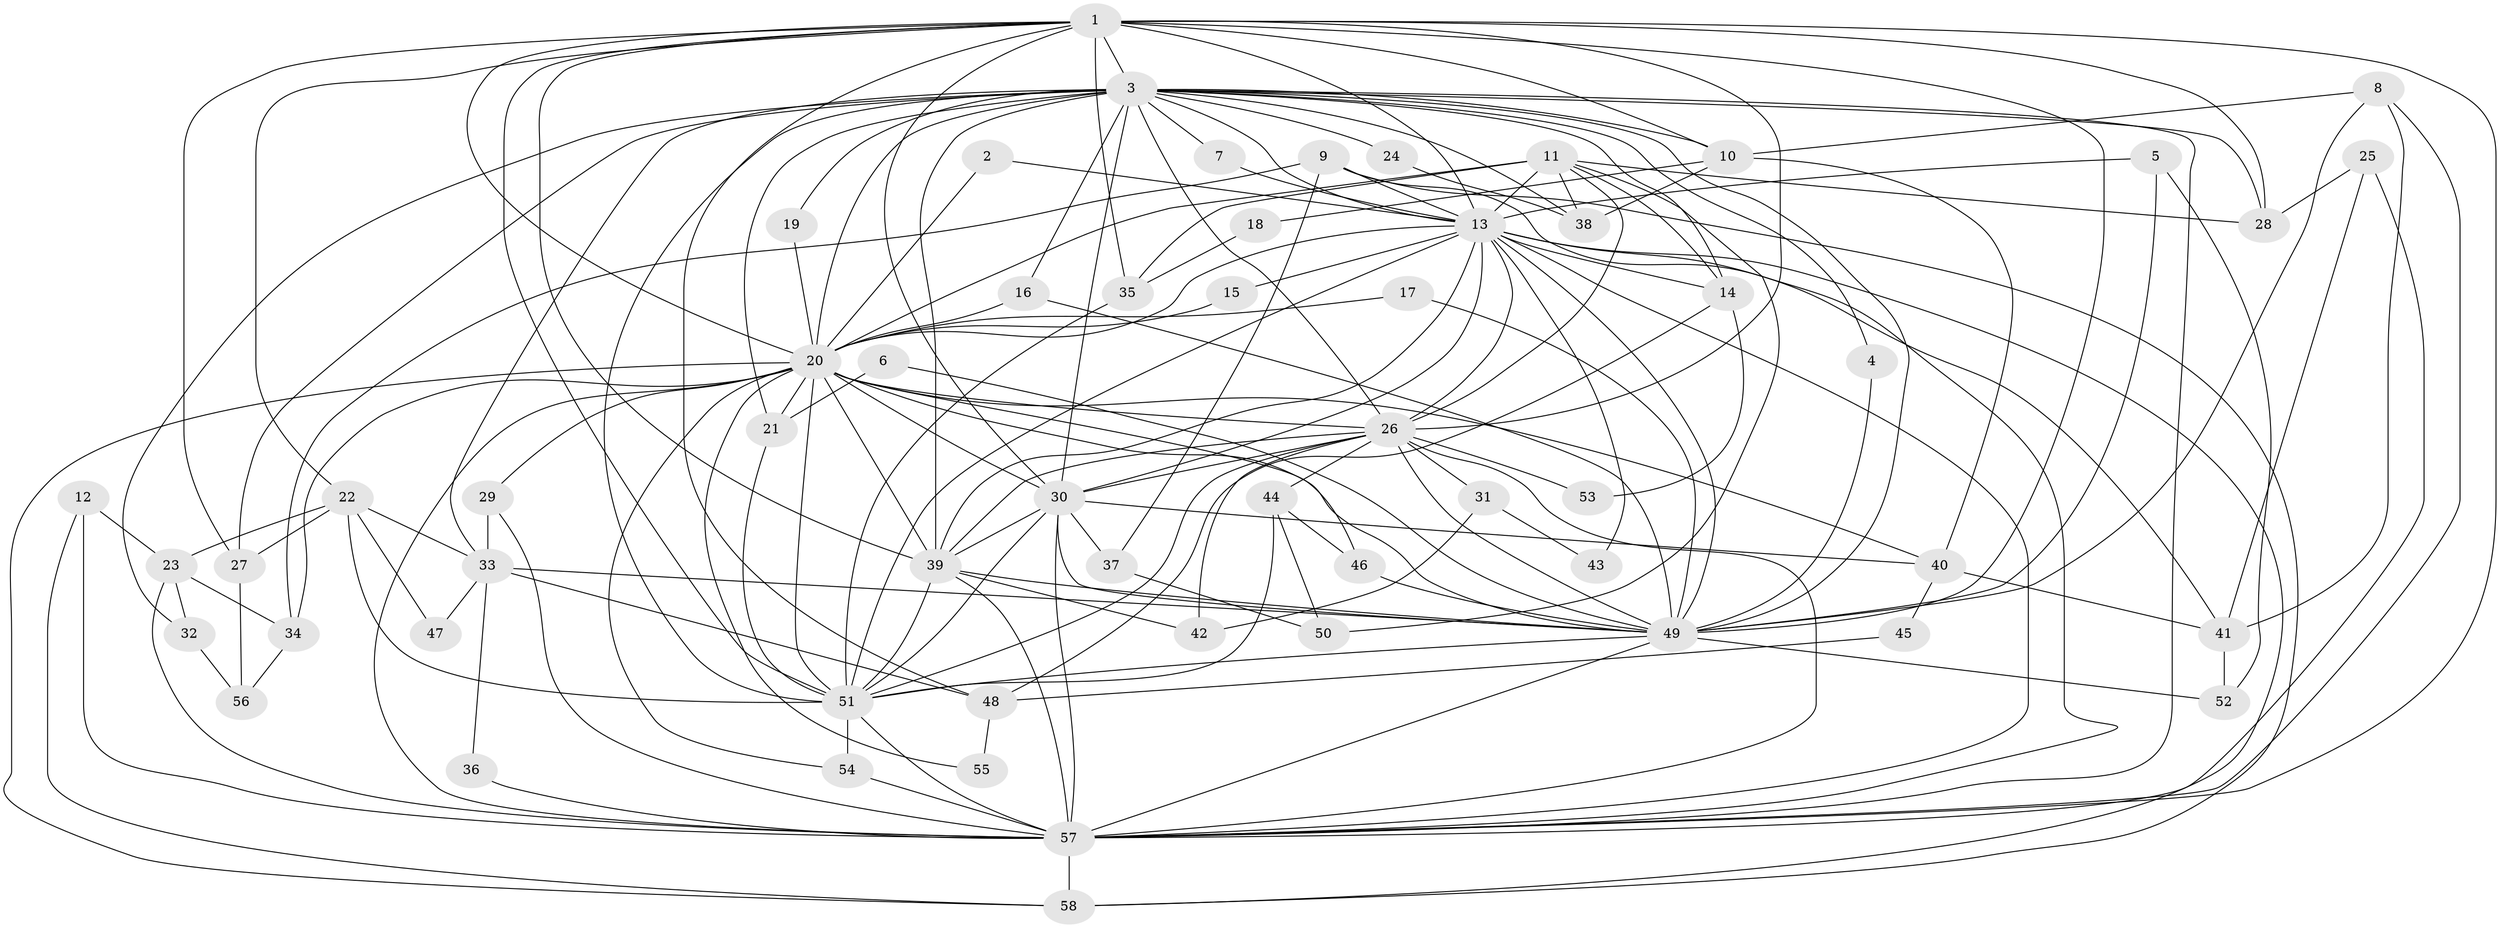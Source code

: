 // original degree distribution, {20: 0.021052631578947368, 16: 0.010526315789473684, 26: 0.010526315789473684, 24: 0.010526315789473684, 21: 0.010526315789473684, 13: 0.010526315789473684, 17: 0.010526315789473684, 14: 0.010526315789473684, 15: 0.010526315789473684, 4: 0.11578947368421053, 2: 0.49473684210526314, 5: 0.06315789473684211, 3: 0.17894736842105263, 6: 0.031578947368421054, 7: 0.010526315789473684}
// Generated by graph-tools (version 1.1) at 2025/36/03/04/25 23:36:37]
// undirected, 58 vertices, 165 edges
graph export_dot {
  node [color=gray90,style=filled];
  1;
  2;
  3;
  4;
  5;
  6;
  7;
  8;
  9;
  10;
  11;
  12;
  13;
  14;
  15;
  16;
  17;
  18;
  19;
  20;
  21;
  22;
  23;
  24;
  25;
  26;
  27;
  28;
  29;
  30;
  31;
  32;
  33;
  34;
  35;
  36;
  37;
  38;
  39;
  40;
  41;
  42;
  43;
  44;
  45;
  46;
  47;
  48;
  49;
  50;
  51;
  52;
  53;
  54;
  55;
  56;
  57;
  58;
  1 -- 3 [weight=1.0];
  1 -- 10 [weight=1.0];
  1 -- 13 [weight=1.0];
  1 -- 20 [weight=1.0];
  1 -- 22 [weight=1.0];
  1 -- 26 [weight=2.0];
  1 -- 27 [weight=1.0];
  1 -- 28 [weight=1.0];
  1 -- 30 [weight=1.0];
  1 -- 35 [weight=1.0];
  1 -- 39 [weight=1.0];
  1 -- 48 [weight=1.0];
  1 -- 49 [weight=1.0];
  1 -- 51 [weight=1.0];
  1 -- 57 [weight=1.0];
  2 -- 13 [weight=1.0];
  2 -- 20 [weight=1.0];
  3 -- 4 [weight=1.0];
  3 -- 7 [weight=1.0];
  3 -- 10 [weight=1.0];
  3 -- 13 [weight=1.0];
  3 -- 14 [weight=1.0];
  3 -- 16 [weight=1.0];
  3 -- 19 [weight=1.0];
  3 -- 20 [weight=1.0];
  3 -- 21 [weight=1.0];
  3 -- 24 [weight=1.0];
  3 -- 26 [weight=1.0];
  3 -- 27 [weight=1.0];
  3 -- 28 [weight=1.0];
  3 -- 30 [weight=2.0];
  3 -- 32 [weight=1.0];
  3 -- 33 [weight=1.0];
  3 -- 38 [weight=1.0];
  3 -- 39 [weight=2.0];
  3 -- 49 [weight=1.0];
  3 -- 51 [weight=1.0];
  3 -- 57 [weight=1.0];
  4 -- 49 [weight=1.0];
  5 -- 13 [weight=1.0];
  5 -- 49 [weight=1.0];
  5 -- 52 [weight=1.0];
  6 -- 21 [weight=1.0];
  6 -- 49 [weight=1.0];
  7 -- 13 [weight=1.0];
  8 -- 10 [weight=1.0];
  8 -- 41 [weight=1.0];
  8 -- 49 [weight=1.0];
  8 -- 57 [weight=1.0];
  9 -- 13 [weight=1.0];
  9 -- 34 [weight=1.0];
  9 -- 37 [weight=1.0];
  9 -- 57 [weight=1.0];
  9 -- 58 [weight=1.0];
  10 -- 18 [weight=1.0];
  10 -- 38 [weight=1.0];
  10 -- 40 [weight=1.0];
  11 -- 13 [weight=1.0];
  11 -- 14 [weight=1.0];
  11 -- 20 [weight=1.0];
  11 -- 26 [weight=1.0];
  11 -- 28 [weight=1.0];
  11 -- 35 [weight=1.0];
  11 -- 38 [weight=1.0];
  11 -- 50 [weight=1.0];
  12 -- 23 [weight=1.0];
  12 -- 57 [weight=1.0];
  12 -- 58 [weight=1.0];
  13 -- 14 [weight=1.0];
  13 -- 15 [weight=1.0];
  13 -- 20 [weight=1.0];
  13 -- 26 [weight=1.0];
  13 -- 30 [weight=1.0];
  13 -- 39 [weight=2.0];
  13 -- 41 [weight=1.0];
  13 -- 43 [weight=1.0];
  13 -- 49 [weight=2.0];
  13 -- 51 [weight=1.0];
  13 -- 57 [weight=1.0];
  13 -- 58 [weight=1.0];
  14 -- 48 [weight=1.0];
  14 -- 53 [weight=1.0];
  15 -- 20 [weight=1.0];
  16 -- 20 [weight=1.0];
  16 -- 49 [weight=1.0];
  17 -- 20 [weight=1.0];
  17 -- 49 [weight=1.0];
  18 -- 35 [weight=1.0];
  19 -- 20 [weight=1.0];
  20 -- 21 [weight=1.0];
  20 -- 26 [weight=1.0];
  20 -- 29 [weight=1.0];
  20 -- 30 [weight=2.0];
  20 -- 34 [weight=1.0];
  20 -- 39 [weight=1.0];
  20 -- 40 [weight=1.0];
  20 -- 46 [weight=1.0];
  20 -- 49 [weight=1.0];
  20 -- 51 [weight=2.0];
  20 -- 54 [weight=1.0];
  20 -- 55 [weight=1.0];
  20 -- 57 [weight=2.0];
  20 -- 58 [weight=1.0];
  21 -- 51 [weight=1.0];
  22 -- 23 [weight=1.0];
  22 -- 27 [weight=1.0];
  22 -- 33 [weight=1.0];
  22 -- 47 [weight=1.0];
  22 -- 51 [weight=1.0];
  23 -- 32 [weight=1.0];
  23 -- 34 [weight=1.0];
  23 -- 57 [weight=2.0];
  24 -- 38 [weight=1.0];
  25 -- 28 [weight=1.0];
  25 -- 41 [weight=1.0];
  25 -- 57 [weight=1.0];
  26 -- 30 [weight=1.0];
  26 -- 31 [weight=1.0];
  26 -- 39 [weight=1.0];
  26 -- 42 [weight=2.0];
  26 -- 44 [weight=1.0];
  26 -- 49 [weight=1.0];
  26 -- 51 [weight=1.0];
  26 -- 53 [weight=1.0];
  26 -- 57 [weight=1.0];
  27 -- 56 [weight=1.0];
  29 -- 33 [weight=1.0];
  29 -- 57 [weight=1.0];
  30 -- 37 [weight=1.0];
  30 -- 39 [weight=2.0];
  30 -- 40 [weight=1.0];
  30 -- 49 [weight=1.0];
  30 -- 51 [weight=1.0];
  30 -- 57 [weight=1.0];
  31 -- 42 [weight=1.0];
  31 -- 43 [weight=1.0];
  32 -- 56 [weight=1.0];
  33 -- 36 [weight=1.0];
  33 -- 47 [weight=1.0];
  33 -- 48 [weight=1.0];
  33 -- 49 [weight=1.0];
  34 -- 56 [weight=1.0];
  35 -- 51 [weight=1.0];
  36 -- 57 [weight=1.0];
  37 -- 50 [weight=1.0];
  39 -- 42 [weight=1.0];
  39 -- 49 [weight=1.0];
  39 -- 51 [weight=1.0];
  39 -- 57 [weight=1.0];
  40 -- 41 [weight=1.0];
  40 -- 45 [weight=1.0];
  41 -- 52 [weight=1.0];
  44 -- 46 [weight=1.0];
  44 -- 50 [weight=1.0];
  44 -- 51 [weight=1.0];
  45 -- 48 [weight=1.0];
  46 -- 49 [weight=1.0];
  48 -- 55 [weight=1.0];
  49 -- 51 [weight=1.0];
  49 -- 52 [weight=1.0];
  49 -- 57 [weight=1.0];
  51 -- 54 [weight=1.0];
  51 -- 57 [weight=1.0];
  54 -- 57 [weight=1.0];
  57 -- 58 [weight=1.0];
}
